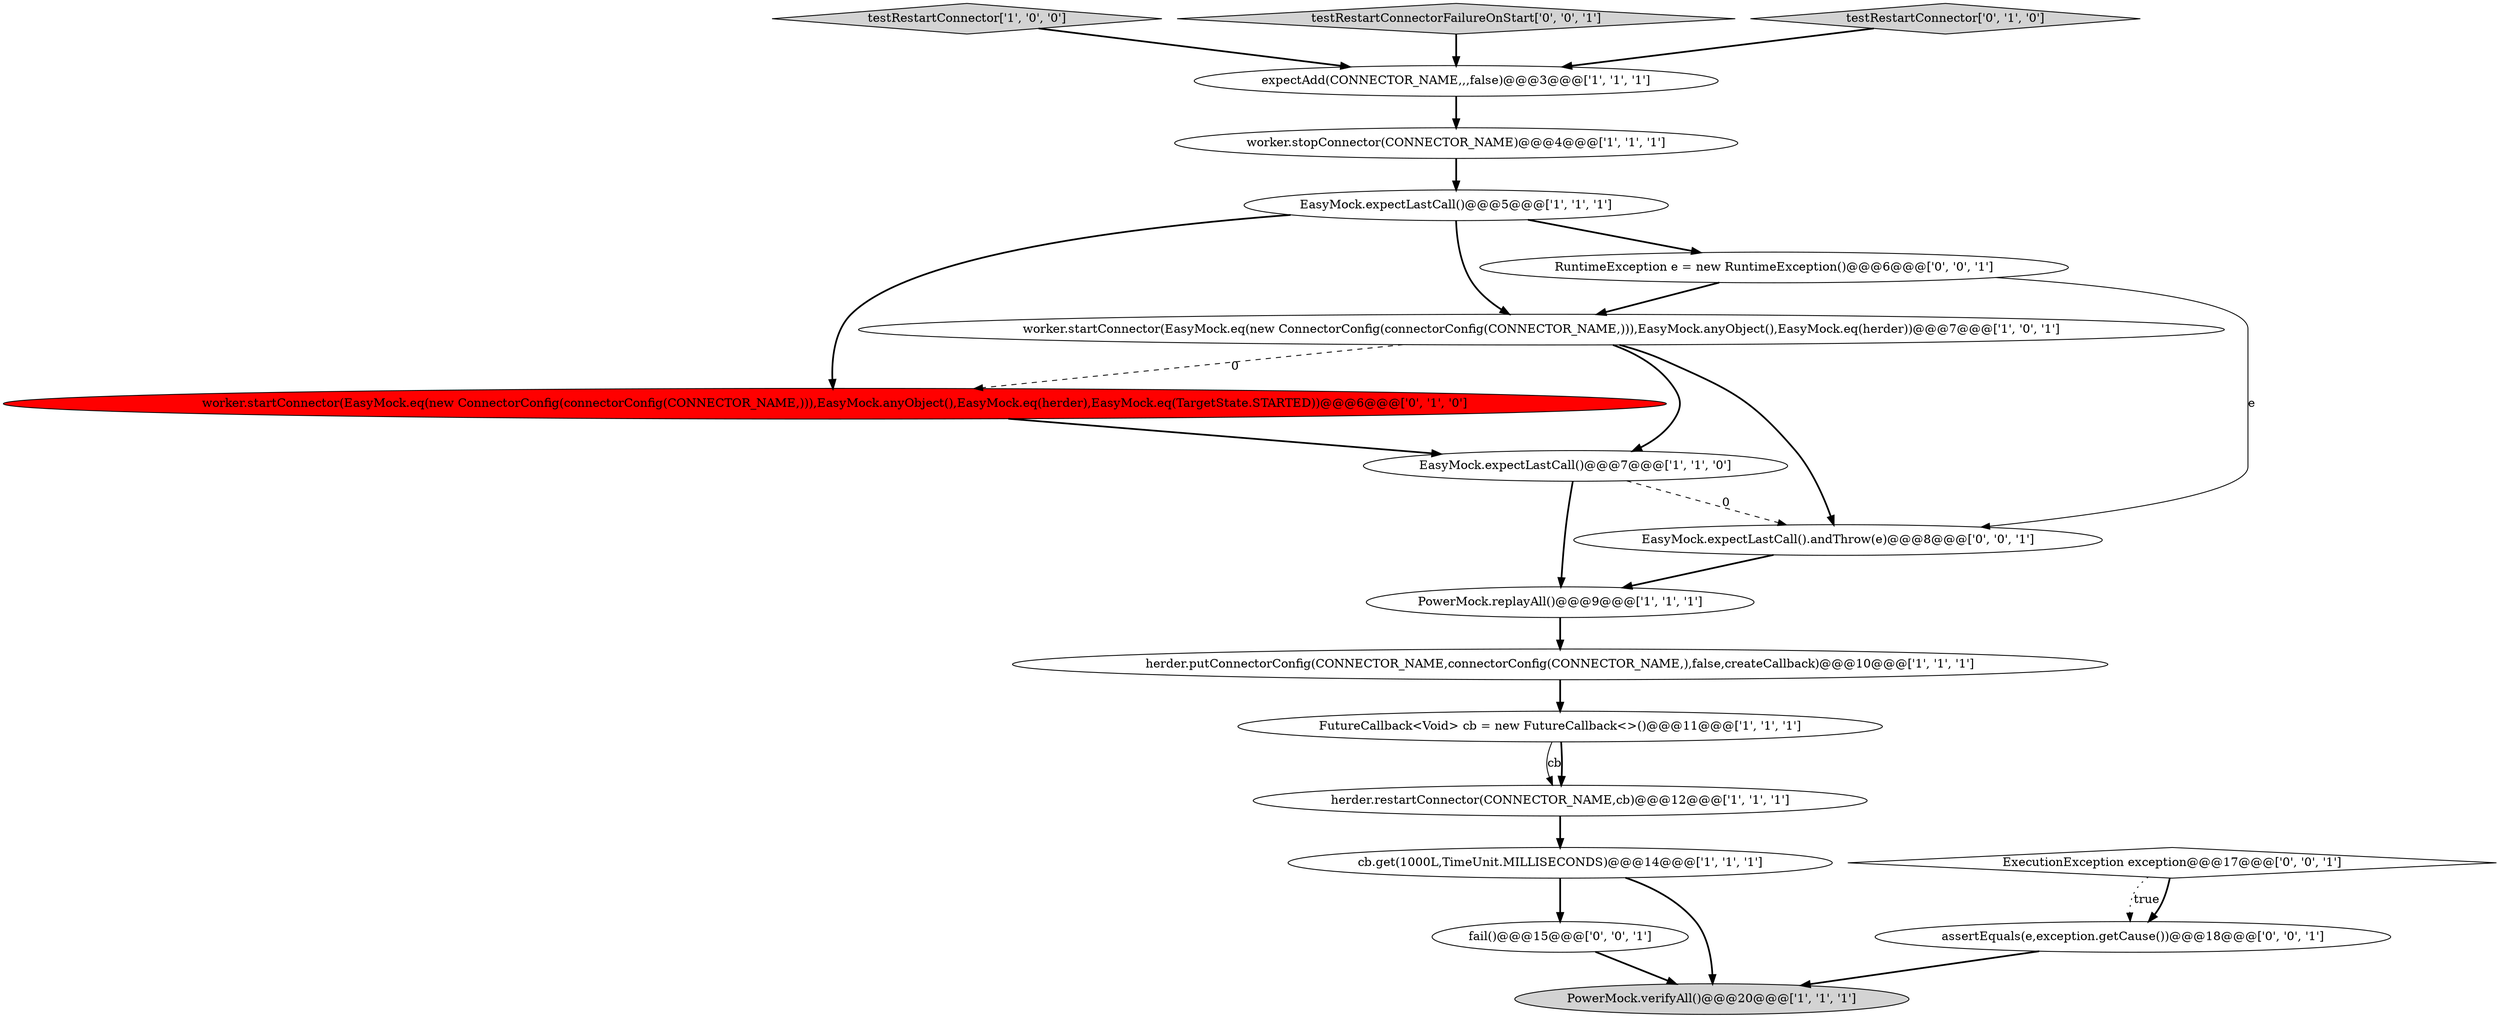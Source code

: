 digraph {
6 [style = filled, label = "herder.restartConnector(CONNECTOR_NAME,cb)@@@12@@@['1', '1', '1']", fillcolor = white, shape = ellipse image = "AAA0AAABBB1BBB"];
5 [style = filled, label = "worker.startConnector(EasyMock.eq(new ConnectorConfig(connectorConfig(CONNECTOR_NAME,))),EasyMock.anyObject(),EasyMock.eq(herder))@@@7@@@['1', '0', '1']", fillcolor = white, shape = ellipse image = "AAA0AAABBB1BBB"];
9 [style = filled, label = "expectAdd(CONNECTOR_NAME,,,false)@@@3@@@['1', '1', '1']", fillcolor = white, shape = ellipse image = "AAA0AAABBB1BBB"];
3 [style = filled, label = "worker.stopConnector(CONNECTOR_NAME)@@@4@@@['1', '1', '1']", fillcolor = white, shape = ellipse image = "AAA0AAABBB1BBB"];
7 [style = filled, label = "testRestartConnector['1', '0', '0']", fillcolor = lightgray, shape = diamond image = "AAA0AAABBB1BBB"];
13 [style = filled, label = "worker.startConnector(EasyMock.eq(new ConnectorConfig(connectorConfig(CONNECTOR_NAME,))),EasyMock.anyObject(),EasyMock.eq(herder),EasyMock.eq(TargetState.STARTED))@@@6@@@['0', '1', '0']", fillcolor = red, shape = ellipse image = "AAA1AAABBB2BBB"];
16 [style = filled, label = "testRestartConnectorFailureOnStart['0', '0', '1']", fillcolor = lightgray, shape = diamond image = "AAA0AAABBB3BBB"];
17 [style = filled, label = "fail()@@@15@@@['0', '0', '1']", fillcolor = white, shape = ellipse image = "AAA0AAABBB3BBB"];
15 [style = filled, label = "ExecutionException exception@@@17@@@['0', '0', '1']", fillcolor = white, shape = diamond image = "AAA0AAABBB3BBB"];
8 [style = filled, label = "PowerMock.replayAll()@@@9@@@['1', '1', '1']", fillcolor = white, shape = ellipse image = "AAA0AAABBB1BBB"];
10 [style = filled, label = "cb.get(1000L,TimeUnit.MILLISECONDS)@@@14@@@['1', '1', '1']", fillcolor = white, shape = ellipse image = "AAA0AAABBB1BBB"];
14 [style = filled, label = "RuntimeException e = new RuntimeException()@@@6@@@['0', '0', '1']", fillcolor = white, shape = ellipse image = "AAA0AAABBB3BBB"];
0 [style = filled, label = "EasyMock.expectLastCall()@@@5@@@['1', '1', '1']", fillcolor = white, shape = ellipse image = "AAA0AAABBB1BBB"];
4 [style = filled, label = "PowerMock.verifyAll()@@@20@@@['1', '1', '1']", fillcolor = lightgray, shape = ellipse image = "AAA0AAABBB1BBB"];
11 [style = filled, label = "EasyMock.expectLastCall()@@@7@@@['1', '1', '0']", fillcolor = white, shape = ellipse image = "AAA0AAABBB1BBB"];
12 [style = filled, label = "testRestartConnector['0', '1', '0']", fillcolor = lightgray, shape = diamond image = "AAA0AAABBB2BBB"];
19 [style = filled, label = "EasyMock.expectLastCall().andThrow(e)@@@8@@@['0', '0', '1']", fillcolor = white, shape = ellipse image = "AAA0AAABBB3BBB"];
2 [style = filled, label = "FutureCallback<Void> cb = new FutureCallback<>()@@@11@@@['1', '1', '1']", fillcolor = white, shape = ellipse image = "AAA0AAABBB1BBB"];
1 [style = filled, label = "herder.putConnectorConfig(CONNECTOR_NAME,connectorConfig(CONNECTOR_NAME,),false,createCallback)@@@10@@@['1', '1', '1']", fillcolor = white, shape = ellipse image = "AAA0AAABBB1BBB"];
18 [style = filled, label = "assertEquals(e,exception.getCause())@@@18@@@['0', '0', '1']", fillcolor = white, shape = ellipse image = "AAA0AAABBB3BBB"];
5->13 [style = dashed, label="0"];
16->9 [style = bold, label=""];
2->6 [style = solid, label="cb"];
0->13 [style = bold, label=""];
2->6 [style = bold, label=""];
15->18 [style = dotted, label="true"];
10->17 [style = bold, label=""];
12->9 [style = bold, label=""];
13->11 [style = bold, label=""];
15->18 [style = bold, label=""];
19->8 [style = bold, label=""];
3->0 [style = bold, label=""];
7->9 [style = bold, label=""];
8->1 [style = bold, label=""];
5->19 [style = bold, label=""];
14->19 [style = solid, label="e"];
0->14 [style = bold, label=""];
18->4 [style = bold, label=""];
11->19 [style = dashed, label="0"];
6->10 [style = bold, label=""];
10->4 [style = bold, label=""];
9->3 [style = bold, label=""];
11->8 [style = bold, label=""];
5->11 [style = bold, label=""];
1->2 [style = bold, label=""];
17->4 [style = bold, label=""];
0->5 [style = bold, label=""];
14->5 [style = bold, label=""];
}

